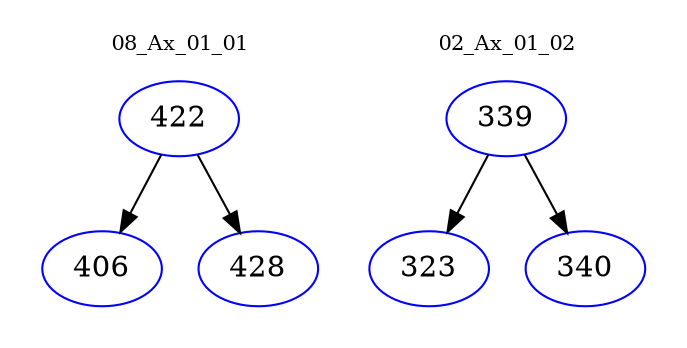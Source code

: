 digraph{
subgraph cluster_0 {
color = white
label = "08_Ax_01_01";
fontsize=10;
T0_422 [label="422", color="blue"]
T0_422 -> T0_406 [color="black"]
T0_406 [label="406", color="blue"]
T0_422 -> T0_428 [color="black"]
T0_428 [label="428", color="blue"]
}
subgraph cluster_1 {
color = white
label = "02_Ax_01_02";
fontsize=10;
T1_339 [label="339", color="blue"]
T1_339 -> T1_323 [color="black"]
T1_323 [label="323", color="blue"]
T1_339 -> T1_340 [color="black"]
T1_340 [label="340", color="blue"]
}
}
